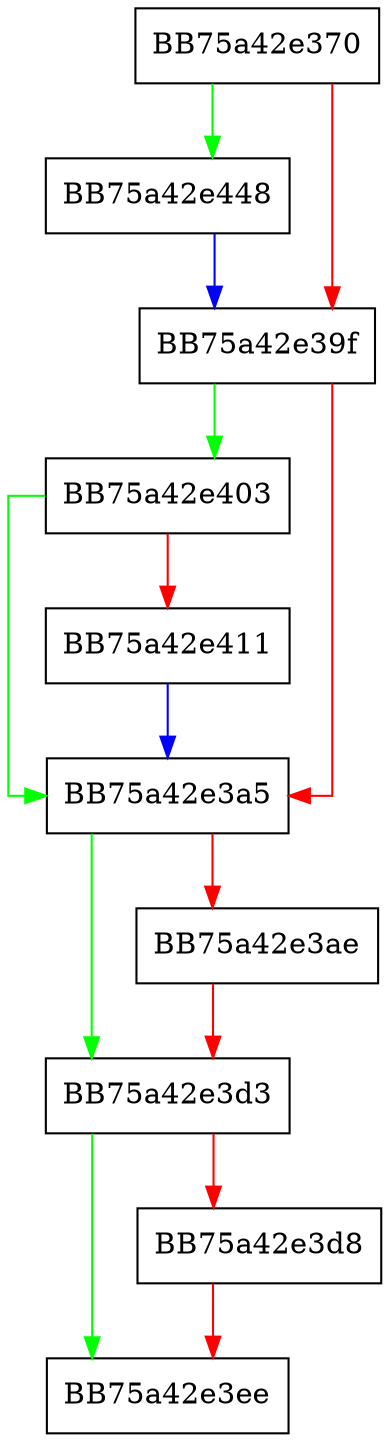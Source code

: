 digraph SymCryptSha512Append {
  node [shape="box"];
  graph [splines=ortho];
  BB75a42e370 -> BB75a42e448 [color="green"];
  BB75a42e370 -> BB75a42e39f [color="red"];
  BB75a42e39f -> BB75a42e403 [color="green"];
  BB75a42e39f -> BB75a42e3a5 [color="red"];
  BB75a42e3a5 -> BB75a42e3d3 [color="green"];
  BB75a42e3a5 -> BB75a42e3ae [color="red"];
  BB75a42e3ae -> BB75a42e3d3 [color="red"];
  BB75a42e3d3 -> BB75a42e3ee [color="green"];
  BB75a42e3d3 -> BB75a42e3d8 [color="red"];
  BB75a42e3d8 -> BB75a42e3ee [color="red"];
  BB75a42e403 -> BB75a42e3a5 [color="green"];
  BB75a42e403 -> BB75a42e411 [color="red"];
  BB75a42e411 -> BB75a42e3a5 [color="blue"];
  BB75a42e448 -> BB75a42e39f [color="blue"];
}